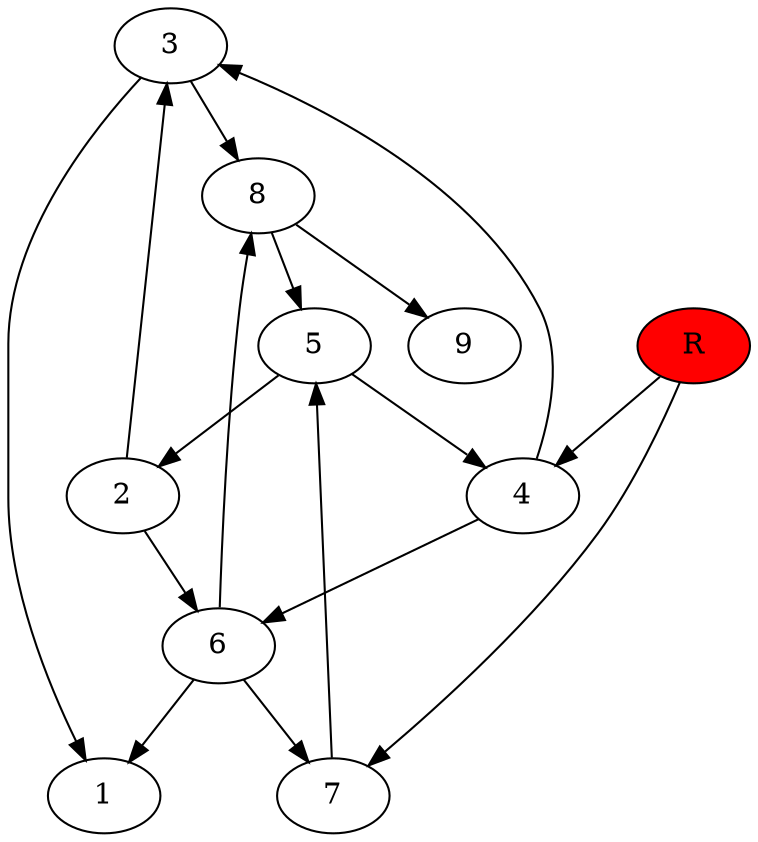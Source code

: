 digraph prb68910 {
	1
	2
	3
	4
	5
	6
	7
	8
	R [fillcolor="#ff0000" style=filled]
	2 -> 3
	2 -> 6
	3 -> 1
	3 -> 8
	4 -> 3
	4 -> 6
	5 -> 2
	5 -> 4
	6 -> 1
	6 -> 7
	6 -> 8
	7 -> 5
	8 -> 5
	8 -> 9
	R -> 4
	R -> 7
}
